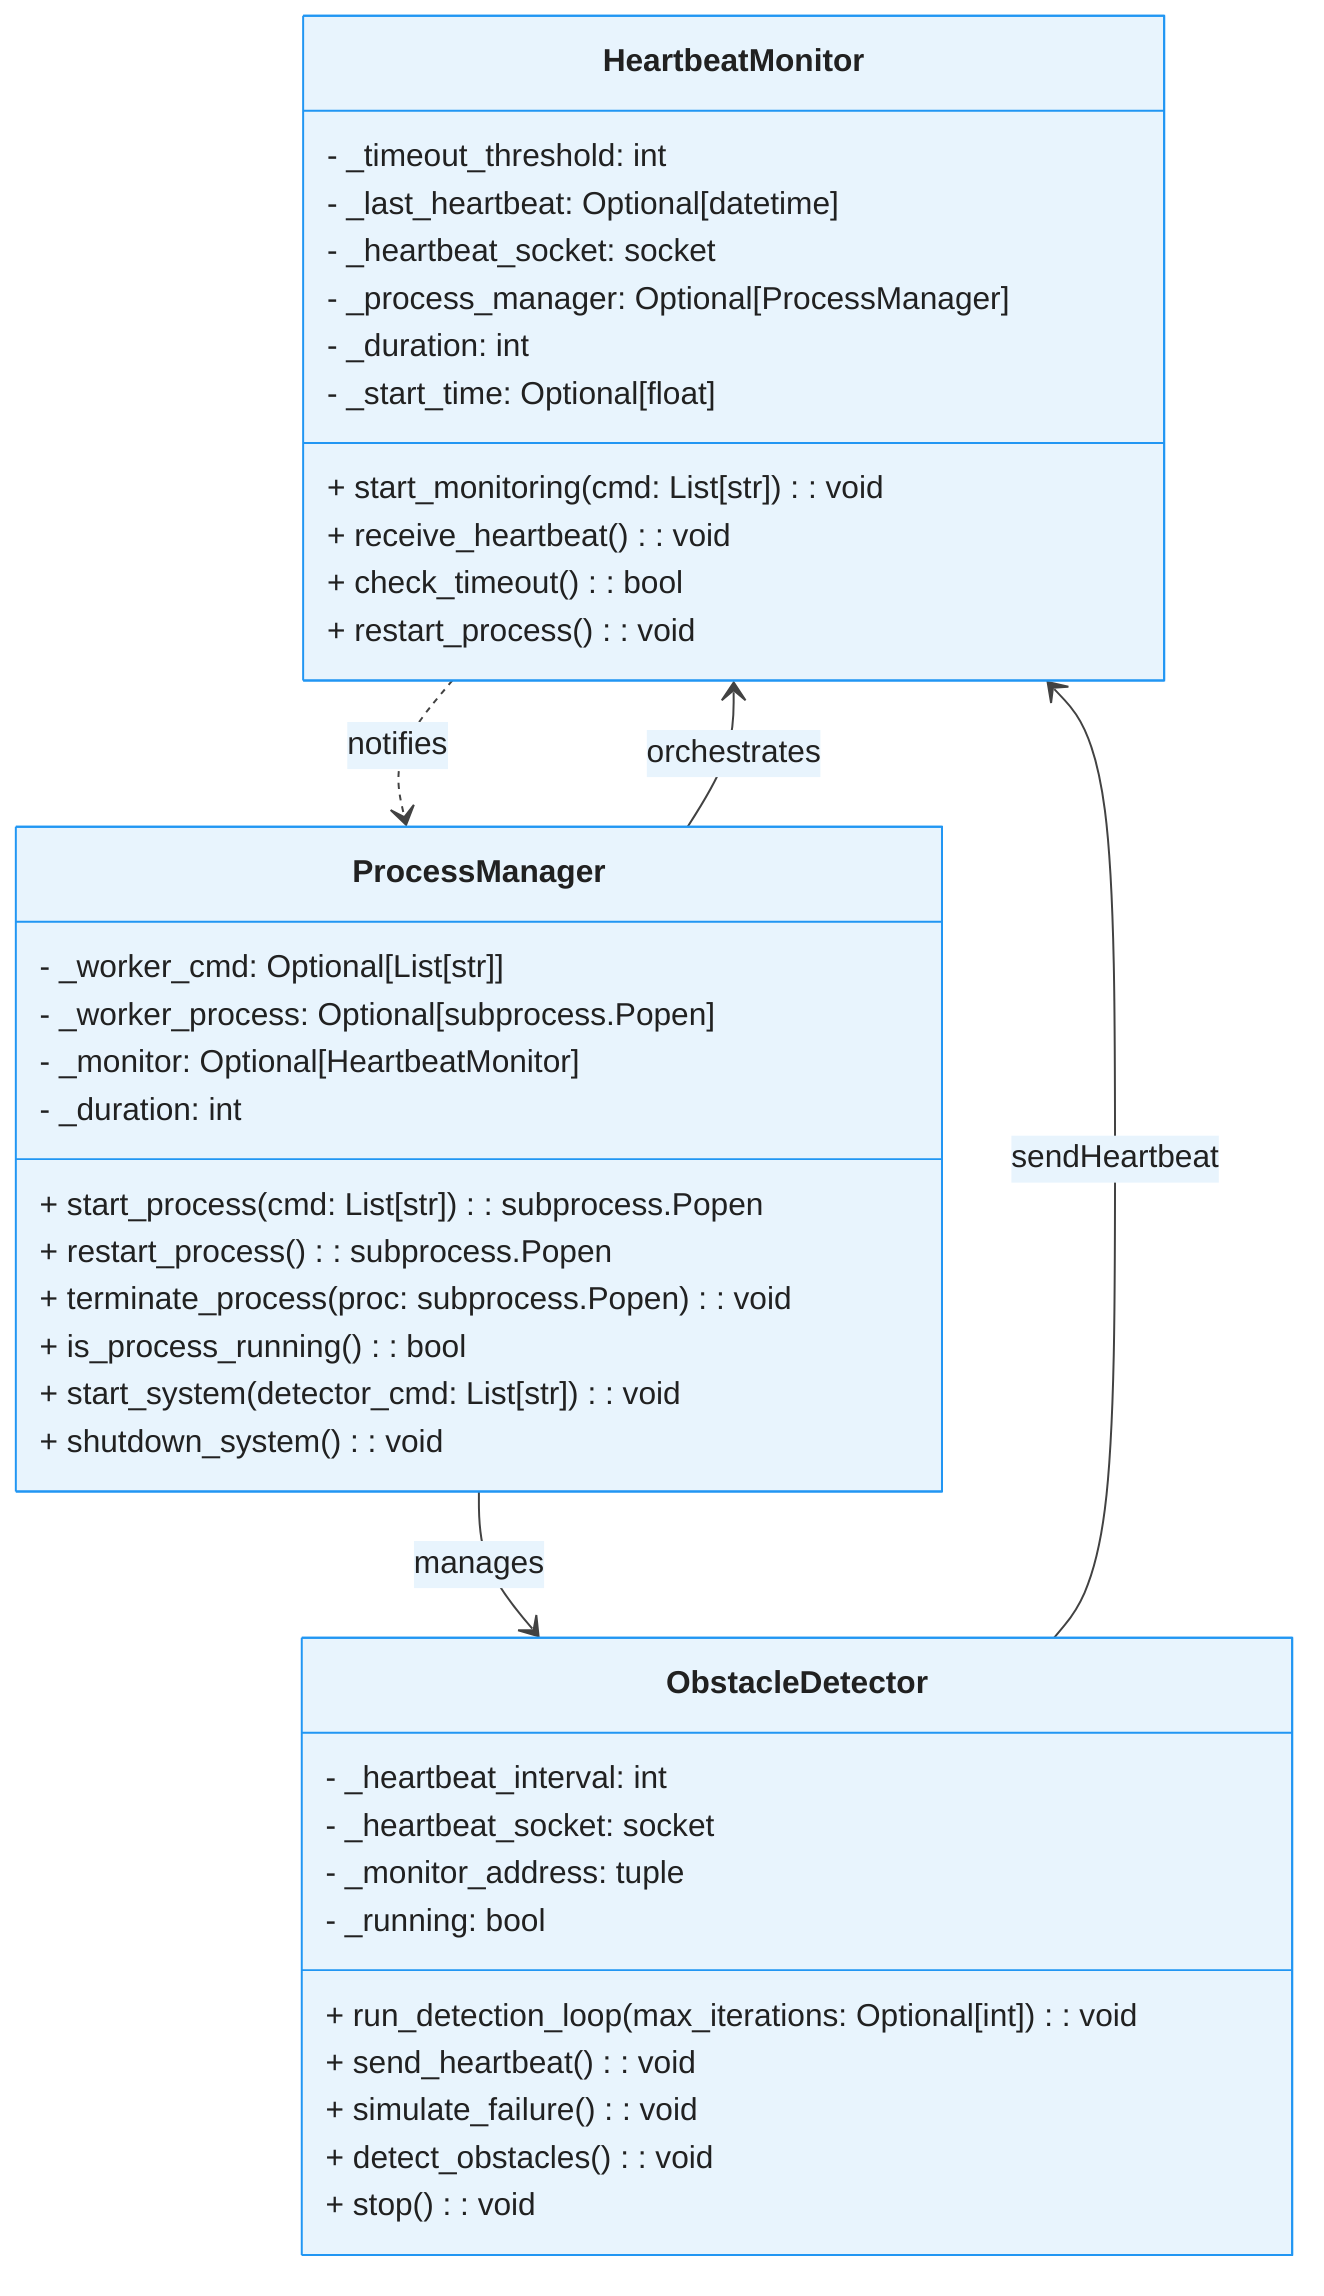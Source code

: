 ---
config:
  theme: 'base'
  themeVariables:
    primaryColor: '#E8F4FD'
    primaryBorderColor: '#2196F3'
    primaryTextColor: '#1565C0'
    secondaryColor: '#F3E5F5'
    secondaryBorderColor: '#9C27B0'
    secondaryTextColor: '#6A1B9A'
    tertiaryColor: '#E8F5E8'
    tertiaryBorderColor: '#4CAF50'
    tertiaryTextColor: '#2E7D32'
    lineColor: '#424242'
    background: '#FAFAFA'
    textColor: '#212121'
    nodeTextColor: '#1565C0'
    edgeLabelBackground: '#FFFFFF'
    clusterBkg: '#F5F5F5'
    clusterBorder: '#BDBDBD'
    fillType0: '#E3F2FD'
    fillType1: '#F3E5F5'
    fillType2: '#E8F5E8'
    fillType3: '#FFF3E0'
    fillType4: '#FCE4EC'
    fillType5: '#F1F8E9'
    fillType6: '#E0F2F1'
    fillType7: '#FFF8E1'
---
classDiagram
    class HeartbeatMonitor {
        - _timeout_threshold: int
        - _last_heartbeat: Optional[datetime]
        - _heartbeat_socket: socket
        - _process_manager: Optional[ProcessManager]
        - _duration: int
        - _start_time: Optional[float]
        + start_monitoring(cmd: List[str]): void
        + receive_heartbeat(): void
        + check_timeout(): bool
        + restart_process(): void
    }

    class ProcessManager {
        - _worker_cmd: Optional[List[str]]
        - _worker_process: Optional[subprocess.Popen]
        - _monitor: Optional[HeartbeatMonitor]
        - _duration: int
        + start_process(cmd: List[str]): subprocess.Popen
        + restart_process(): subprocess.Popen
        + terminate_process(proc: subprocess.Popen): void
        + is_process_running(): bool
        + start_system(detector_cmd: List[str]): void
        + shutdown_system(): void
    }

    class ObstacleDetector {
        - _heartbeat_interval: int
        - _heartbeat_socket: socket
        - _monitor_address: tuple
        - _running: bool
        + run_detection_loop(max_iterations: Optional[int]): void
        + send_heartbeat(): void
        + simulate_failure(): void
        + detect_obstacles(): void
        + stop(): void
    }

    ProcessManager --> HeartbeatMonitor : orchestrates
    ProcessManager --> ObstacleDetector : manages
    ObstacleDetector --> HeartbeatMonitor : sendHeartbeat
    HeartbeatMonitor ..> ProcessManager : notifies